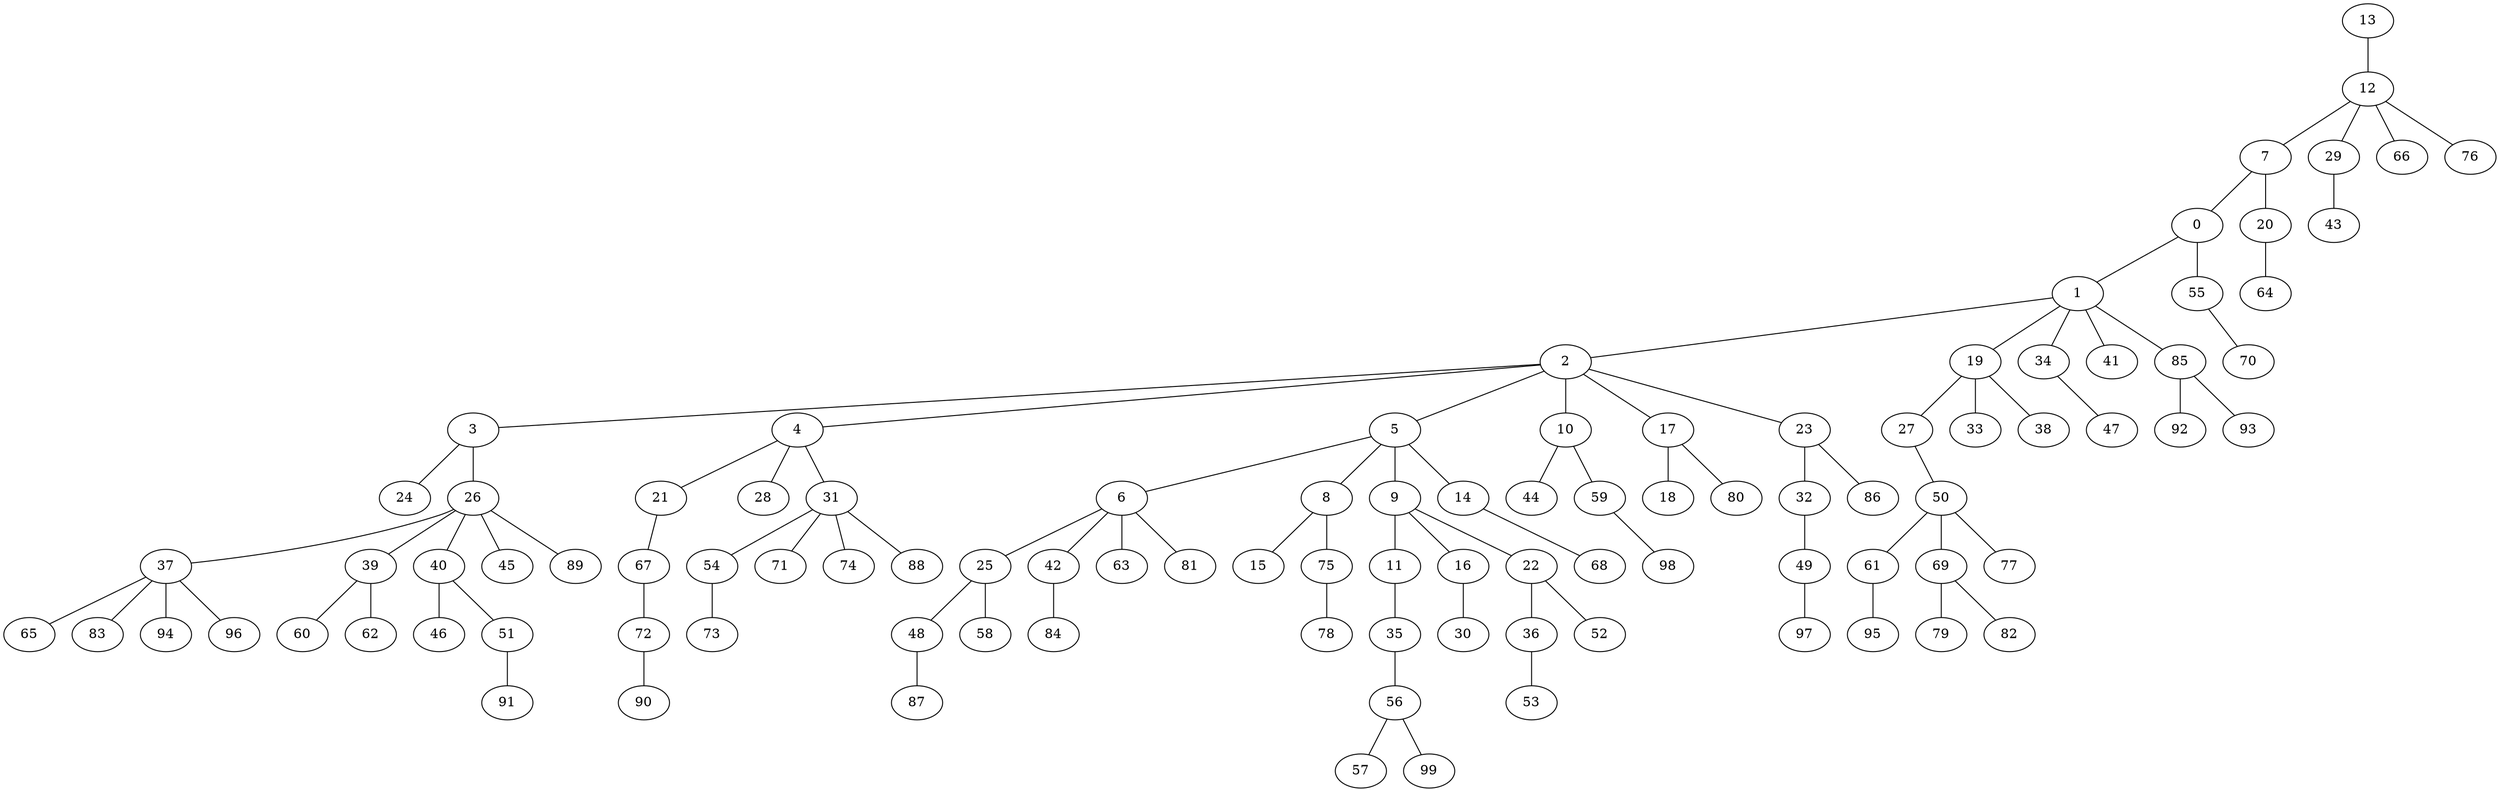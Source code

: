 graph Dorogovtsev_Mendes_100_DFS_R {
13;
12;
7;
0;
1;
2;
3;
24;
26;
37;
65;
83;
94;
96;
39;
60;
62;
40;
46;
51;
91;
45;
89;
4;
21;
67;
72;
90;
28;
31;
54;
73;
71;
74;
88;
5;
6;
25;
48;
87;
58;
42;
84;
63;
81;
8;
15;
75;
78;
9;
11;
35;
56;
57;
99;
16;
30;
22;
36;
53;
52;
14;
68;
10;
44;
59;
98;
17;
18;
80;
23;
32;
49;
97;
86;
19;
27;
50;
61;
95;
69;
79;
82;
77;
33;
38;
34;
47;
41;
85;
92;
93;
55;
70;
20;
64;
29;
43;
66;
76;
13 -- 12;
12 -- 7;
7 -- 0;
0 -- 1;
1 -- 2;
2 -- 3;
3 -- 24;
3 -- 26;
26 -- 37;
37 -- 65;
37 -- 83;
37 -- 94;
37 -- 96;
26 -- 39;
39 -- 60;
39 -- 62;
26 -- 40;
40 -- 46;
40 -- 51;
51 -- 91;
26 -- 45;
26 -- 89;
2 -- 4;
4 -- 21;
21 -- 67;
67 -- 72;
72 -- 90;
4 -- 28;
4 -- 31;
31 -- 54;
54 -- 73;
31 -- 71;
31 -- 74;
31 -- 88;
2 -- 5;
5 -- 6;
6 -- 25;
25 -- 48;
48 -- 87;
25 -- 58;
6 -- 42;
42 -- 84;
6 -- 63;
6 -- 81;
5 -- 8;
8 -- 15;
8 -- 75;
75 -- 78;
5 -- 9;
9 -- 11;
11 -- 35;
35 -- 56;
56 -- 57;
56 -- 99;
9 -- 16;
16 -- 30;
9 -- 22;
22 -- 36;
36 -- 53;
22 -- 52;
5 -- 14;
14 -- 68;
2 -- 10;
10 -- 44;
10 -- 59;
59 -- 98;
2 -- 17;
17 -- 18;
17 -- 80;
2 -- 23;
23 -- 32;
32 -- 49;
49 -- 97;
23 -- 86;
1 -- 19;
19 -- 27;
27 -- 50;
50 -- 61;
61 -- 95;
50 -- 69;
69 -- 79;
69 -- 82;
50 -- 77;
19 -- 33;
19 -- 38;
1 -- 34;
34 -- 47;
1 -- 41;
1 -- 85;
85 -- 92;
85 -- 93;
0 -- 55;
55 -- 70;
7 -- 20;
20 -- 64;
12 -- 29;
29 -- 43;
12 -- 66;
12 -- 76;
}